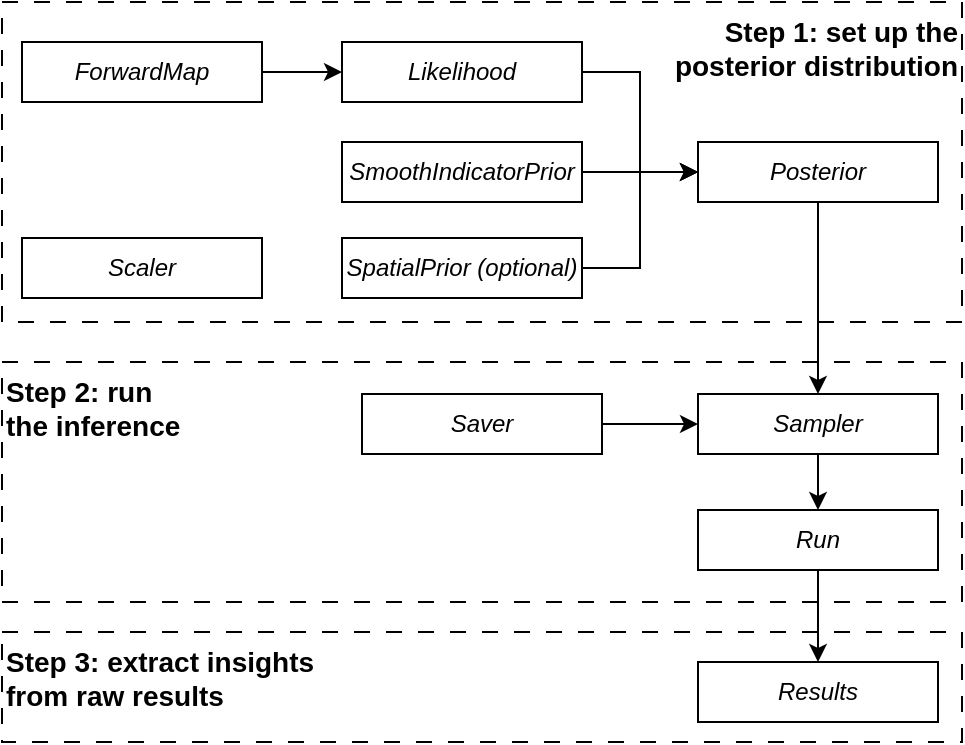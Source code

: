 <mxfile>
    <diagram id="_Q60teHZpB48CLvaf64t" name="Page-1">
        <mxGraphModel dx="2175" dy="-649" grid="1" gridSize="10" guides="1" tooltips="1" connect="1" arrows="1" fold="1" page="1" pageScale="1" pageWidth="827" pageHeight="1169" math="0" shadow="0">
            <root>
                <mxCell id="0"/>
                <mxCell id="1" parent="0"/>
                <mxCell id="42" value="&lt;b style=&quot;font-size: 14px;&quot;&gt;Step 3: extract insights &lt;br&gt;from&amp;nbsp;raw results&lt;/b&gt;" style="rounded=0;whiteSpace=wrap;html=1;dashed=1;dashPattern=8 8;fillColor=none;align=left;horizontal=1;verticalAlign=top;" vertex="1" parent="1">
                    <mxGeometry x="-810" y="1655" width="480" height="55" as="geometry"/>
                </mxCell>
                <mxCell id="41" value="&lt;b style=&quot;font-size: 14px;&quot;&gt;Step 2: run &lt;br&gt;the&amp;nbsp;inference&lt;/b&gt;" style="rounded=0;whiteSpace=wrap;html=1;dashed=1;dashPattern=8 8;fillColor=none;align=left;horizontal=1;verticalAlign=top;" vertex="1" parent="1">
                    <mxGeometry x="-810" y="1520" width="480" height="120" as="geometry"/>
                </mxCell>
                <mxCell id="40" value="&lt;b style=&quot;font-size: 14px;&quot;&gt;Step 1: set up the &lt;br&gt;posterior distribution&lt;/b&gt;" style="rounded=0;whiteSpace=wrap;html=1;dashed=1;fillColor=none;align=right;horizontal=1;verticalAlign=top;dashPattern=8 8;" vertex="1" parent="1">
                    <mxGeometry x="-810" y="1340" width="480" height="160" as="geometry"/>
                </mxCell>
                <mxCell id="33" value="" style="edgeStyle=orthogonalEdgeStyle;rounded=0;html=1;" edge="1" parent="1" source="9" target="30">
                    <mxGeometry relative="1" as="geometry"/>
                </mxCell>
                <mxCell id="9" value="&lt;span style=&quot;font-style: italic;&quot;&gt;Run&lt;/span&gt;" style="rounded=0;whiteSpace=wrap;html=1;" vertex="1" parent="1">
                    <mxGeometry x="-462" y="1594" width="120" height="30" as="geometry"/>
                </mxCell>
                <mxCell id="35" style="edgeStyle=orthogonalEdgeStyle;rounded=0;html=1;exitX=1;exitY=0.5;exitDx=0;exitDy=0;entryX=0;entryY=0.5;entryDx=0;entryDy=0;" edge="1" parent="1" source="12" target="14">
                    <mxGeometry relative="1" as="geometry"/>
                </mxCell>
                <mxCell id="12" value="&lt;span style=&quot;font-style: italic;&quot;&gt;Likelihood&lt;br&gt;&lt;/span&gt;" style="rounded=0;whiteSpace=wrap;html=1;" vertex="1" parent="1">
                    <mxGeometry x="-640" y="1360" width="120" height="30" as="geometry"/>
                </mxCell>
                <mxCell id="38" style="edgeStyle=orthogonalEdgeStyle;rounded=0;html=1;exitX=1;exitY=0.5;exitDx=0;exitDy=0;entryX=0;entryY=0.5;entryDx=0;entryDy=0;" edge="1" parent="1" source="13" target="12">
                    <mxGeometry relative="1" as="geometry"/>
                </mxCell>
                <mxCell id="13" value="&lt;span style=&quot;font-style: italic;&quot;&gt;ForwardMap&lt;br&gt;&lt;/span&gt;" style="rounded=0;whiteSpace=wrap;html=1;" vertex="1" parent="1">
                    <mxGeometry x="-800" y="1360" width="120" height="30" as="geometry"/>
                </mxCell>
                <mxCell id="25" value="" style="edgeStyle=orthogonalEdgeStyle;rounded=0;html=1;" edge="1" parent="1" source="14" target="24">
                    <mxGeometry relative="1" as="geometry"/>
                </mxCell>
                <mxCell id="14" value="&lt;span style=&quot;font-style: italic;&quot;&gt;Posterior&lt;br&gt;&lt;/span&gt;" style="rounded=0;whiteSpace=wrap;html=1;" vertex="1" parent="1">
                    <mxGeometry x="-462" y="1410" width="120" height="30" as="geometry"/>
                </mxCell>
                <mxCell id="34" value="" style="edgeStyle=orthogonalEdgeStyle;rounded=0;html=1;" edge="1" parent="1" source="19" target="14">
                    <mxGeometry relative="1" as="geometry"/>
                </mxCell>
                <mxCell id="19" value="&lt;span style=&quot;font-style: italic;&quot;&gt;SmoothIndicatorPrior&lt;br&gt;&lt;/span&gt;" style="rounded=0;whiteSpace=wrap;html=1;" vertex="1" parent="1">
                    <mxGeometry x="-640" y="1410" width="120" height="30" as="geometry"/>
                </mxCell>
                <mxCell id="36" style="edgeStyle=orthogonalEdgeStyle;rounded=0;html=1;exitX=1;exitY=0.5;exitDx=0;exitDy=0;entryX=0;entryY=0.5;entryDx=0;entryDy=0;" edge="1" parent="1" source="20" target="14">
                    <mxGeometry relative="1" as="geometry"/>
                </mxCell>
                <mxCell id="20" value="&lt;span style=&quot;font-style: italic;&quot;&gt;SpatialPrior (optional)&lt;br&gt;&lt;/span&gt;" style="rounded=0;whiteSpace=wrap;html=1;" vertex="1" parent="1">
                    <mxGeometry x="-640" y="1458" width="120" height="30" as="geometry"/>
                </mxCell>
                <mxCell id="29" value="" style="edgeStyle=orthogonalEdgeStyle;rounded=0;html=1;" edge="1" parent="1" source="24" target="9">
                    <mxGeometry relative="1" as="geometry"/>
                </mxCell>
                <mxCell id="24" value="&lt;span style=&quot;font-style: italic;&quot;&gt;Sampler&lt;/span&gt;" style="rounded=0;whiteSpace=wrap;html=1;" vertex="1" parent="1">
                    <mxGeometry x="-462" y="1536" width="120" height="30" as="geometry"/>
                </mxCell>
                <mxCell id="30" value="&lt;span style=&quot;font-style: italic;&quot;&gt;Results&lt;/span&gt;" style="rounded=0;whiteSpace=wrap;html=1;" vertex="1" parent="1">
                    <mxGeometry x="-462" y="1670" width="120" height="30" as="geometry"/>
                </mxCell>
                <mxCell id="32" value="" style="edgeStyle=orthogonalEdgeStyle;rounded=0;html=1;" edge="1" parent="1" source="31" target="24">
                    <mxGeometry relative="1" as="geometry"/>
                </mxCell>
                <mxCell id="31" value="&lt;span style=&quot;font-style: italic;&quot;&gt;Saver&lt;br&gt;&lt;/span&gt;" style="rounded=0;whiteSpace=wrap;html=1;" vertex="1" parent="1">
                    <mxGeometry x="-630" y="1536" width="120" height="30" as="geometry"/>
                </mxCell>
                <mxCell id="39" value="&lt;span style=&quot;font-style: italic;&quot;&gt;Scaler&lt;br&gt;&lt;/span&gt;" style="rounded=0;whiteSpace=wrap;html=1;" vertex="1" parent="1">
                    <mxGeometry x="-800" y="1458" width="120" height="30" as="geometry"/>
                </mxCell>
            </root>
        </mxGraphModel>
    </diagram>
</mxfile>
